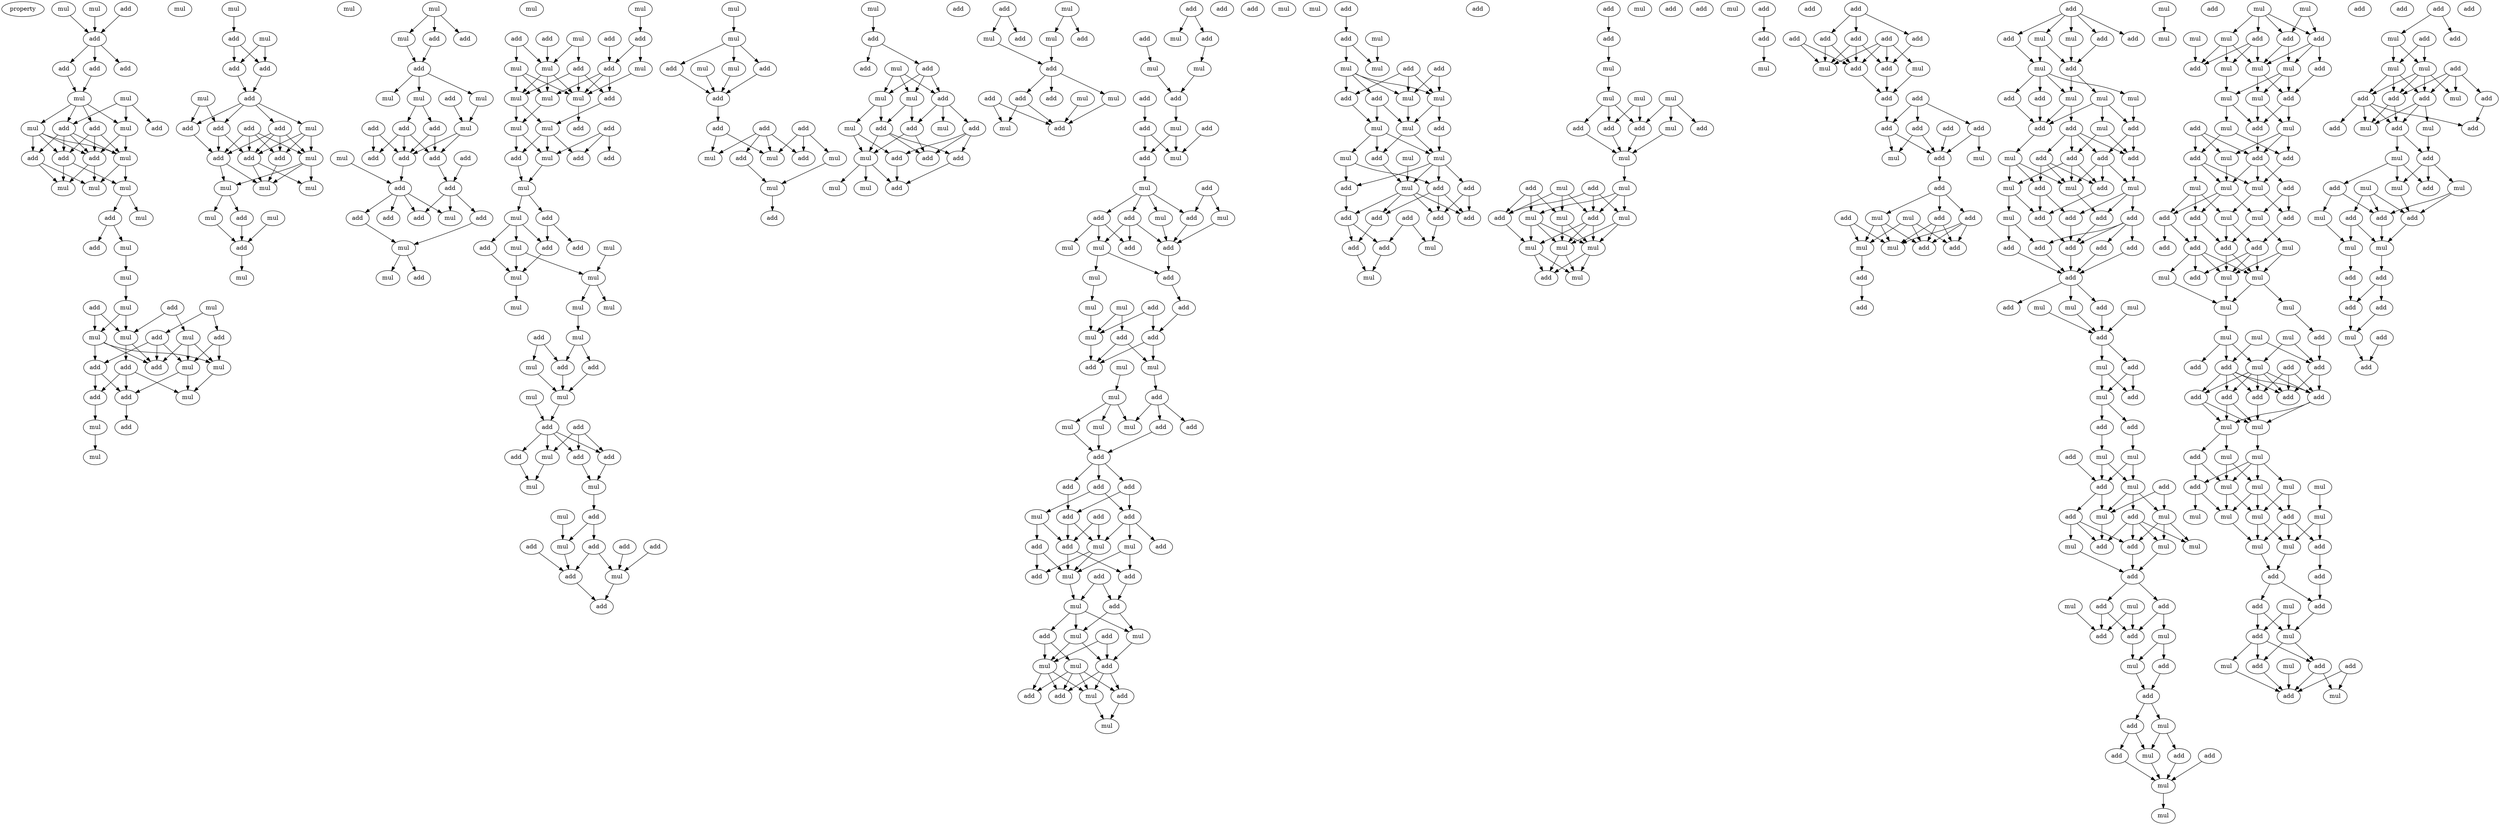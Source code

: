 digraph {
    node [fontcolor=black]
    property [mul=2,lf=1.4]
    0 [ label = mul ];
    1 [ label = mul ];
    2 [ label = mul ];
    3 [ label = add ];
    4 [ label = add ];
    5 [ label = add ];
    6 [ label = add ];
    7 [ label = add ];
    8 [ label = mul ];
    9 [ label = mul ];
    10 [ label = add ];
    11 [ label = add ];
    12 [ label = mul ];
    13 [ label = mul ];
    14 [ label = add ];
    15 [ label = mul ];
    16 [ label = add ];
    17 [ label = add ];
    18 [ label = add ];
    19 [ label = mul ];
    20 [ label = mul ];
    21 [ label = mul ];
    22 [ label = add ];
    23 [ label = mul ];
    24 [ label = add ];
    25 [ label = mul ];
    26 [ label = mul ];
    27 [ label = add ];
    28 [ label = mul ];
    29 [ label = add ];
    30 [ label = mul ];
    31 [ label = mul ];
    32 [ label = mul ];
    33 [ label = add ];
    34 [ label = mul ];
    35 [ label = add ];
    36 [ label = mul ];
    37 [ label = add ];
    38 [ label = add ];
    39 [ label = mul ];
    40 [ label = add ];
    41 [ label = add ];
    42 [ label = add ];
    43 [ label = mul ];
    44 [ label = mul ];
    45 [ label = add ];
    46 [ label = mul ];
    47 [ label = mul ];
    48 [ label = mul ];
    49 [ label = add ];
    50 [ label = add ];
    51 [ label = mul ];
    52 [ label = add ];
    53 [ label = mul ];
    54 [ label = add ];
    55 [ label = add ];
    56 [ label = add ];
    57 [ label = add ];
    58 [ label = mul ];
    59 [ label = add ];
    60 [ label = add ];
    61 [ label = add ];
    62 [ label = mul ];
    63 [ label = add ];
    64 [ label = mul ];
    65 [ label = mul ];
    66 [ label = mul ];
    67 [ label = add ];
    68 [ label = mul ];
    69 [ label = mul ];
    70 [ label = add ];
    71 [ label = mul ];
    72 [ label = add ];
    73 [ label = add ];
    74 [ label = mul ];
    75 [ label = mul ];
    76 [ label = mul ];
    77 [ label = add ];
    78 [ label = add ];
    79 [ label = mul ];
    80 [ label = mul ];
    81 [ label = mul ];
    82 [ label = mul ];
    83 [ label = add ];
    84 [ label = add ];
    85 [ label = add ];
    86 [ label = add ];
    87 [ label = add ];
    88 [ label = add ];
    89 [ label = add ];
    90 [ label = mul ];
    91 [ label = add ];
    92 [ label = add ];
    93 [ label = mul ];
    94 [ label = add ];
    95 [ label = add ];
    96 [ label = add ];
    97 [ label = add ];
    98 [ label = mul ];
    99 [ label = mul ];
    100 [ label = add ];
    101 [ label = mul ];
    102 [ label = add ];
    103 [ label = add ];
    104 [ label = mul ];
    105 [ label = add ];
    106 [ label = add ];
    107 [ label = mul ];
    108 [ label = mul ];
    109 [ label = mul ];
    110 [ label = add ];
    111 [ label = add ];
    112 [ label = mul ];
    113 [ label = add ];
    114 [ label = mul ];
    115 [ label = mul ];
    116 [ label = add ];
    117 [ label = mul ];
    118 [ label = mul ];
    119 [ label = add ];
    120 [ label = add ];
    121 [ label = add ];
    122 [ label = mul ];
    123 [ label = add ];
    124 [ label = mul ];
    125 [ label = mul ];
    126 [ label = add ];
    127 [ label = mul ];
    128 [ label = add ];
    129 [ label = add ];
    130 [ label = mul ];
    131 [ label = add ];
    132 [ label = mul ];
    133 [ label = mul ];
    134 [ label = mul ];
    135 [ label = mul ];
    136 [ label = mul ];
    137 [ label = mul ];
    138 [ label = add ];
    139 [ label = mul ];
    140 [ label = add ];
    141 [ label = add ];
    142 [ label = mul ];
    143 [ label = mul ];
    144 [ label = add ];
    145 [ label = add ];
    146 [ label = mul ];
    147 [ label = add ];
    148 [ label = add ];
    149 [ label = add ];
    150 [ label = mul ];
    151 [ label = mul ];
    152 [ label = add ];
    153 [ label = mul ];
    154 [ label = add ];
    155 [ label = mul ];
    156 [ label = add ];
    157 [ label = add ];
    158 [ label = add ];
    159 [ label = add ];
    160 [ label = mul ];
    161 [ label = mul ];
    162 [ label = add ];
    163 [ label = mul ];
    164 [ label = add ];
    165 [ label = mul ];
    166 [ label = mul ];
    167 [ label = add ];
    168 [ label = add ];
    169 [ label = add ];
    170 [ label = add ];
    171 [ label = add ];
    172 [ label = mul ];
    173 [ label = mul ];
    174 [ label = add ];
    175 [ label = add ];
    176 [ label = mul ];
    177 [ label = mul ];
    178 [ label = mul ];
    179 [ label = add ];
    180 [ label = add ];
    181 [ label = add ];
    182 [ label = add ];
    183 [ label = mul ];
    184 [ label = add ];
    185 [ label = mul ];
    186 [ label = mul ];
    187 [ label = add ];
    188 [ label = mul ];
    189 [ label = add ];
    190 [ label = add ];
    191 [ label = add ];
    192 [ label = mul ];
    193 [ label = mul ];
    194 [ label = add ];
    195 [ label = add ];
    196 [ label = add ];
    197 [ label = add ];
    198 [ label = mul ];
    199 [ label = mul ];
    200 [ label = add ];
    201 [ label = mul ];
    202 [ label = mul ];
    203 [ label = add ];
    204 [ label = mul ];
    205 [ label = add ];
    206 [ label = add ];
    207 [ label = mul ];
    208 [ label = add ];
    209 [ label = add ];
    210 [ label = add ];
    211 [ label = mul ];
    212 [ label = mul ];
    213 [ label = add ];
    214 [ label = add ];
    215 [ label = add ];
    216 [ label = add ];
    217 [ label = add ];
    218 [ label = mul ];
    219 [ label = mul ];
    220 [ label = add ];
    221 [ label = mul ];
    222 [ label = add ];
    223 [ label = add ];
    224 [ label = add ];
    225 [ label = mul ];
    226 [ label = add ];
    227 [ label = add ];
    228 [ label = mul ];
    229 [ label = add ];
    230 [ label = mul ];
    231 [ label = mul ];
    232 [ label = mul ];
    233 [ label = add ];
    234 [ label = add ];
    235 [ label = add ];
    236 [ label = mul ];
    237 [ label = add ];
    238 [ label = mul ];
    239 [ label = add ];
    240 [ label = add ];
    241 [ label = mul ];
    242 [ label = mul ];
    243 [ label = mul ];
    244 [ label = add ];
    245 [ label = add ];
    246 [ label = add ];
    247 [ label = mul ];
    248 [ label = add ];
    249 [ label = mul ];
    250 [ label = mul ];
    251 [ label = add ];
    252 [ label = mul ];
    253 [ label = add ];
    254 [ label = add ];
    255 [ label = add ];
    256 [ label = mul ];
    257 [ label = mul ];
    258 [ label = mul ];
    259 [ label = add ];
    260 [ label = add ];
    261 [ label = add ];
    262 [ label = add ];
    263 [ label = mul ];
    264 [ label = add ];
    265 [ label = mul ];
    266 [ label = add ];
    267 [ label = add ];
    268 [ label = mul ];
    269 [ label = mul ];
    270 [ label = add ];
    271 [ label = add ];
    272 [ label = add ];
    273 [ label = add ];
    274 [ label = add ];
    275 [ label = add ];
    276 [ label = mul ];
    277 [ label = add ];
    278 [ label = mul ];
    279 [ label = add ];
    280 [ label = add ];
    281 [ label = mul ];
    282 [ label = mul ];
    283 [ label = mul ];
    284 [ label = mul ];
    285 [ label = add ];
    286 [ label = add ];
    287 [ label = mul ];
    288 [ label = add ];
    289 [ label = add ];
    290 [ label = mul ];
    291 [ label = mul ];
    292 [ label = add ];
    293 [ label = mul ];
    294 [ label = add ];
    295 [ label = mul ];
    296 [ label = add ];
    297 [ label = add ];
    298 [ label = mul ];
    299 [ label = add ];
    300 [ label = add ];
    301 [ label = mul ];
    302 [ label = mul ];
    303 [ label = mul ];
    304 [ label = mul ];
    305 [ label = add ];
    306 [ label = mul ];
    307 [ label = mul ];
    308 [ label = add ];
    309 [ label = mul ];
    310 [ label = add ];
    311 [ label = add ];
    312 [ label = mul ];
    313 [ label = add ];
    314 [ label = add ];
    315 [ label = add ];
    316 [ label = add ];
    317 [ label = add ];
    318 [ label = add ];
    319 [ label = add ];
    320 [ label = mul ];
    321 [ label = add ];
    322 [ label = add ];
    323 [ label = mul ];
    324 [ label = add ];
    325 [ label = mul ];
    326 [ label = add ];
    327 [ label = add ];
    328 [ label = mul ];
    329 [ label = add ];
    330 [ label = mul ];
    331 [ label = mul ];
    332 [ label = mul ];
    333 [ label = mul ];
    334 [ label = add ];
    335 [ label = add ];
    336 [ label = add ];
    337 [ label = add ];
    338 [ label = mul ];
    339 [ label = mul ];
    340 [ label = mul ];
    341 [ label = mul ];
    342 [ label = add ];
    343 [ label = add ];
    344 [ label = add ];
    345 [ label = add ];
    346 [ label = mul ];
    347 [ label = mul ];
    348 [ label = mul ];
    349 [ label = mul ];
    350 [ label = mul ];
    351 [ label = mul ];
    352 [ label = add ];
    353 [ label = add ];
    354 [ label = mul ];
    355 [ label = add ];
    356 [ label = add ];
    357 [ label = mul ];
    358 [ label = add ];
    359 [ label = add ];
    360 [ label = add ];
    361 [ label = add ];
    362 [ label = add ];
    363 [ label = add ];
    364 [ label = mul ];
    365 [ label = add ];
    366 [ label = mul ];
    367 [ label = add ];
    368 [ label = add ];
    369 [ label = add ];
    370 [ label = add ];
    371 [ label = add ];
    372 [ label = add ];
    373 [ label = add ];
    374 [ label = mul ];
    375 [ label = add ];
    376 [ label = mul ];
    377 [ label = add ];
    378 [ label = add ];
    379 [ label = mul ];
    380 [ label = mul ];
    381 [ label = add ];
    382 [ label = add ];
    383 [ label = mul ];
    384 [ label = add ];
    385 [ label = add ];
    386 [ label = mul ];
    387 [ label = add ];
    388 [ label = add ];
    389 [ label = add ];
    390 [ label = add ];
    391 [ label = mul ];
    392 [ label = mul ];
    393 [ label = add ];
    394 [ label = add ];
    395 [ label = mul ];
    396 [ label = add ];
    397 [ label = mul ];
    398 [ label = mul ];
    399 [ label = add ];
    400 [ label = mul ];
    401 [ label = add ];
    402 [ label = add ];
    403 [ label = add ];
    404 [ label = mul ];
    405 [ label = add ];
    406 [ label = add ];
    407 [ label = add ];
    408 [ label = mul ];
    409 [ label = add ];
    410 [ label = add ];
    411 [ label = add ];
    412 [ label = add ];
    413 [ label = mul ];
    414 [ label = mul ];
    415 [ label = mul ];
    416 [ label = add ];
    417 [ label = mul ];
    418 [ label = add ];
    419 [ label = add ];
    420 [ label = add ];
    421 [ label = add ];
    422 [ label = add ];
    423 [ label = add ];
    424 [ label = add ];
    425 [ label = add ];
    426 [ label = add ];
    427 [ label = add ];
    428 [ label = mul ];
    429 [ label = mul ];
    430 [ label = mul ];
    431 [ label = add ];
    432 [ label = add ];
    433 [ label = mul ];
    434 [ label = add ];
    435 [ label = mul ];
    436 [ label = add ];
    437 [ label = add ];
    438 [ label = add ];
    439 [ label = mul ];
    440 [ label = mul ];
    441 [ label = add ];
    442 [ label = add ];
    443 [ label = mul ];
    444 [ label = add ];
    445 [ label = mul ];
    446 [ label = add ];
    447 [ label = add ];
    448 [ label = mul ];
    449 [ label = mul ];
    450 [ label = add ];
    451 [ label = mul ];
    452 [ label = add ];
    453 [ label = mul ];
    454 [ label = add ];
    455 [ label = add ];
    456 [ label = mul ];
    457 [ label = mul ];
    458 [ label = add ];
    459 [ label = mul ];
    460 [ label = add ];
    461 [ label = add ];
    462 [ label = add ];
    463 [ label = mul ];
    464 [ label = add ];
    465 [ label = mul ];
    466 [ label = add ];
    467 [ label = mul ];
    468 [ label = mul ];
    469 [ label = mul ];
    470 [ label = add ];
    471 [ label = add ];
    472 [ label = add ];
    473 [ label = add ];
    474 [ label = mul ];
    475 [ label = mul ];
    476 [ label = mul ];
    477 [ label = mul ];
    478 [ label = mul ];
    479 [ label = add ];
    480 [ label = add ];
    481 [ label = add ];
    482 [ label = mul ];
    483 [ label = mul ];
    484 [ label = add ];
    485 [ label = add ];
    486 [ label = mul ];
    487 [ label = mul ];
    488 [ label = mul ];
    489 [ label = add ];
    490 [ label = mul ];
    491 [ label = add ];
    492 [ label = mul ];
    493 [ label = mul ];
    494 [ label = add ];
    495 [ label = add ];
    496 [ label = add ];
    497 [ label = add ];
    498 [ label = mul ];
    499 [ label = add ];
    500 [ label = mul ];
    501 [ label = mul ];
    502 [ label = mul ];
    503 [ label = add ];
    504 [ label = add ];
    505 [ label = add ];
    506 [ label = mul ];
    507 [ label = mul ];
    508 [ label = add ];
    509 [ label = add ];
    510 [ label = add ];
    511 [ label = add ];
    512 [ label = mul ];
    513 [ label = mul ];
    514 [ label = mul ];
    515 [ label = add ];
    516 [ label = mul ];
    517 [ label = mul ];
    518 [ label = mul ];
    519 [ label = add ];
    520 [ label = mul ];
    521 [ label = mul ];
    522 [ label = mul ];
    523 [ label = add ];
    524 [ label = add ];
    525 [ label = add ];
    526 [ label = mul ];
    527 [ label = add ];
    528 [ label = add ];
    529 [ label = add ];
    530 [ label = add ];
    531 [ label = add ];
    532 [ label = add ];
    533 [ label = mul ];
    534 [ label = mul ];
    535 [ label = add ];
    536 [ label = mul ];
    537 [ label = mul ];
    538 [ label = mul ];
    539 [ label = mul ];
    540 [ label = mul ];
    541 [ label = mul ];
    542 [ label = add ];
    543 [ label = mul ];
    544 [ label = mul ];
    545 [ label = mul ];
    546 [ label = add ];
    547 [ label = mul ];
    548 [ label = mul ];
    549 [ label = mul ];
    550 [ label = add ];
    551 [ label = add ];
    552 [ label = add ];
    553 [ label = mul ];
    554 [ label = add ];
    555 [ label = add ];
    556 [ label = add ];
    557 [ label = mul ];
    558 [ label = mul ];
    559 [ label = add ];
    560 [ label = mul ];
    561 [ label = add ];
    562 [ label = add ];
    563 [ label = add ];
    564 [ label = mul ];
    565 [ label = add ];
    566 [ label = add ];
    567 [ label = add ];
    568 [ label = add ];
    569 [ label = add ];
    570 [ label = mul ];
    571 [ label = mul ];
    572 [ label = add ];
    573 [ label = mul ];
    574 [ label = add ];
    575 [ label = mul ];
    576 [ label = add ];
    577 [ label = add ];
    578 [ label = add ];
    579 [ label = mul ];
    580 [ label = add ];
    581 [ label = add ];
    582 [ label = mul ];
    583 [ label = add ];
    584 [ label = add ];
    585 [ label = mul ];
    586 [ label = add ];
    587 [ label = mul ];
    588 [ label = mul ];
    589 [ label = mul ];
    590 [ label = add ];
    591 [ label = add ];
    592 [ label = add ];
    593 [ label = mul ];
    594 [ label = add ];
    595 [ label = mul ];
    596 [ label = mul ];
    597 [ label = add ];
    598 [ label = add ];
    599 [ label = add ];
    600 [ label = add ];
    601 [ label = mul ];
    602 [ label = add ];
    603 [ label = add ];
    604 [ label = add ];
    0 -> 4 [ name = 0 ];
    1 -> 4 [ name = 1 ];
    3 -> 4 [ name = 2 ];
    4 -> 5 [ name = 3 ];
    4 -> 6 [ name = 4 ];
    4 -> 7 [ name = 5 ];
    5 -> 8 [ name = 6 ];
    6 -> 8 [ name = 7 ];
    8 -> 10 [ name = 8 ];
    8 -> 12 [ name = 9 ];
    8 -> 13 [ name = 10 ];
    8 -> 14 [ name = 11 ];
    9 -> 10 [ name = 12 ];
    9 -> 11 [ name = 13 ];
    9 -> 13 [ name = 14 ];
    10 -> 15 [ name = 15 ];
    10 -> 16 [ name = 16 ];
    10 -> 17 [ name = 17 ];
    10 -> 18 [ name = 18 ];
    12 -> 15 [ name = 19 ];
    12 -> 16 [ name = 20 ];
    12 -> 17 [ name = 21 ];
    12 -> 18 [ name = 22 ];
    13 -> 15 [ name = 23 ];
    13 -> 18 [ name = 24 ];
    14 -> 15 [ name = 25 ];
    14 -> 16 [ name = 26 ];
    14 -> 18 [ name = 27 ];
    15 -> 19 [ name = 28 ];
    15 -> 20 [ name = 29 ];
    16 -> 19 [ name = 30 ];
    16 -> 21 [ name = 31 ];
    17 -> 20 [ name = 32 ];
    17 -> 21 [ name = 33 ];
    18 -> 20 [ name = 34 ];
    18 -> 21 [ name = 35 ];
    19 -> 22 [ name = 36 ];
    19 -> 23 [ name = 37 ];
    22 -> 24 [ name = 38 ];
    22 -> 25 [ name = 39 ];
    25 -> 26 [ name = 40 ];
    26 -> 30 [ name = 41 ];
    27 -> 31 [ name = 42 ];
    27 -> 34 [ name = 43 ];
    28 -> 33 [ name = 44 ];
    28 -> 35 [ name = 45 ];
    29 -> 31 [ name = 46 ];
    29 -> 32 [ name = 47 ];
    30 -> 31 [ name = 48 ];
    30 -> 32 [ name = 49 ];
    31 -> 37 [ name = 50 ];
    31 -> 38 [ name = 51 ];
    32 -> 38 [ name = 52 ];
    32 -> 39 [ name = 53 ];
    32 -> 40 [ name = 54 ];
    33 -> 36 [ name = 55 ];
    33 -> 39 [ name = 56 ];
    34 -> 36 [ name = 57 ];
    34 -> 38 [ name = 58 ];
    34 -> 39 [ name = 59 ];
    35 -> 36 [ name = 60 ];
    35 -> 38 [ name = 61 ];
    35 -> 40 [ name = 62 ];
    36 -> 42 [ name = 63 ];
    36 -> 43 [ name = 64 ];
    37 -> 41 [ name = 65 ];
    37 -> 42 [ name = 66 ];
    37 -> 43 [ name = 67 ];
    39 -> 43 [ name = 68 ];
    40 -> 41 [ name = 69 ];
    40 -> 42 [ name = 70 ];
    41 -> 44 [ name = 71 ];
    42 -> 45 [ name = 72 ];
    44 -> 46 [ name = 73 ];
    47 -> 49 [ name = 74 ];
    48 -> 50 [ name = 75 ];
    48 -> 52 [ name = 76 ];
    49 -> 50 [ name = 77 ];
    49 -> 52 [ name = 78 ];
    50 -> 54 [ name = 79 ];
    52 -> 54 [ name = 80 ];
    53 -> 55 [ name = 81 ];
    53 -> 56 [ name = 82 ];
    54 -> 55 [ name = 83 ];
    54 -> 56 [ name = 84 ];
    54 -> 57 [ name = 85 ];
    54 -> 58 [ name = 86 ];
    55 -> 60 [ name = 87 ];
    55 -> 61 [ name = 88 ];
    56 -> 61 [ name = 89 ];
    57 -> 60 [ name = 90 ];
    57 -> 61 [ name = 91 ];
    57 -> 62 [ name = 92 ];
    57 -> 63 [ name = 93 ];
    58 -> 60 [ name = 94 ];
    58 -> 62 [ name = 95 ];
    58 -> 63 [ name = 96 ];
    59 -> 60 [ name = 97 ];
    59 -> 61 [ name = 98 ];
    59 -> 62 [ name = 99 ];
    59 -> 63 [ name = 100 ];
    60 -> 64 [ name = 101 ];
    60 -> 65 [ name = 102 ];
    61 -> 64 [ name = 103 ];
    61 -> 66 [ name = 104 ];
    62 -> 64 [ name = 105 ];
    62 -> 65 [ name = 106 ];
    62 -> 66 [ name = 107 ];
    63 -> 64 [ name = 108 ];
    66 -> 67 [ name = 109 ];
    66 -> 68 [ name = 110 ];
    67 -> 70 [ name = 111 ];
    68 -> 70 [ name = 112 ];
    69 -> 70 [ name = 113 ];
    70 -> 76 [ name = 114 ];
    71 -> 72 [ name = 115 ];
    71 -> 73 [ name = 116 ];
    71 -> 75 [ name = 117 ];
    72 -> 77 [ name = 118 ];
    75 -> 77 [ name = 119 ];
    77 -> 79 [ name = 120 ];
    77 -> 80 [ name = 121 ];
    77 -> 81 [ name = 122 ];
    78 -> 82 [ name = 123 ];
    80 -> 84 [ name = 124 ];
    80 -> 85 [ name = 125 ];
    81 -> 82 [ name = 126 ];
    82 -> 87 [ name = 127 ];
    82 -> 89 [ name = 128 ];
    83 -> 86 [ name = 129 ];
    83 -> 87 [ name = 130 ];
    84 -> 86 [ name = 131 ];
    84 -> 87 [ name = 132 ];
    84 -> 89 [ name = 133 ];
    85 -> 87 [ name = 134 ];
    85 -> 89 [ name = 135 ];
    87 -> 92 [ name = 136 ];
    88 -> 91 [ name = 137 ];
    89 -> 91 [ name = 138 ];
    90 -> 92 [ name = 139 ];
    91 -> 93 [ name = 140 ];
    91 -> 94 [ name = 141 ];
    91 -> 96 [ name = 142 ];
    92 -> 93 [ name = 143 ];
    92 -> 94 [ name = 144 ];
    92 -> 95 [ name = 145 ];
    92 -> 97 [ name = 146 ];
    95 -> 98 [ name = 147 ];
    96 -> 98 [ name = 148 ];
    98 -> 99 [ name = 149 ];
    98 -> 100 [ name = 150 ];
    101 -> 105 [ name = 151 ];
    102 -> 108 [ name = 152 ];
    102 -> 109 [ name = 153 ];
    103 -> 109 [ name = 154 ];
    104 -> 109 [ name = 155 ];
    104 -> 111 [ name = 156 ];
    105 -> 107 [ name = 157 ];
    105 -> 110 [ name = 158 ];
    106 -> 110 [ name = 159 ];
    107 -> 115 [ name = 160 ];
    108 -> 112 [ name = 161 ];
    108 -> 114 [ name = 162 ];
    108 -> 115 [ name = 163 ];
    109 -> 112 [ name = 164 ];
    109 -> 114 [ name = 165 ];
    109 -> 115 [ name = 166 ];
    110 -> 112 [ name = 167 ];
    110 -> 113 [ name = 168 ];
    110 -> 115 [ name = 169 ];
    111 -> 113 [ name = 170 ];
    111 -> 114 [ name = 171 ];
    111 -> 115 [ name = 172 ];
    112 -> 118 [ name = 173 ];
    113 -> 117 [ name = 174 ];
    114 -> 117 [ name = 175 ];
    114 -> 118 [ name = 176 ];
    115 -> 119 [ name = 177 ];
    116 -> 121 [ name = 178 ];
    116 -> 122 [ name = 179 ];
    116 -> 123 [ name = 180 ];
    117 -> 120 [ name = 181 ];
    117 -> 121 [ name = 182 ];
    117 -> 122 [ name = 183 ];
    118 -> 120 [ name = 184 ];
    118 -> 122 [ name = 185 ];
    120 -> 124 [ name = 186 ];
    122 -> 124 [ name = 187 ];
    124 -> 125 [ name = 188 ];
    124 -> 126 [ name = 189 ];
    125 -> 128 [ name = 190 ];
    125 -> 129 [ name = 191 ];
    125 -> 130 [ name = 192 ];
    126 -> 129 [ name = 193 ];
    126 -> 131 [ name = 194 ];
    127 -> 132 [ name = 195 ];
    128 -> 133 [ name = 196 ];
    129 -> 133 [ name = 197 ];
    130 -> 132 [ name = 198 ];
    130 -> 133 [ name = 199 ];
    132 -> 134 [ name = 200 ];
    132 -> 136 [ name = 201 ];
    133 -> 135 [ name = 202 ];
    136 -> 137 [ name = 203 ];
    137 -> 140 [ name = 204 ];
    137 -> 141 [ name = 205 ];
    138 -> 139 [ name = 206 ];
    138 -> 140 [ name = 207 ];
    139 -> 143 [ name = 208 ];
    140 -> 143 [ name = 209 ];
    141 -> 143 [ name = 210 ];
    142 -> 144 [ name = 211 ];
    143 -> 144 [ name = 212 ];
    144 -> 146 [ name = 213 ];
    144 -> 147 [ name = 214 ];
    144 -> 148 [ name = 215 ];
    144 -> 149 [ name = 216 ];
    145 -> 146 [ name = 217 ];
    145 -> 148 [ name = 218 ];
    145 -> 149 [ name = 219 ];
    146 -> 151 [ name = 220 ];
    147 -> 151 [ name = 221 ];
    148 -> 150 [ name = 222 ];
    149 -> 150 [ name = 223 ];
    150 -> 152 [ name = 224 ];
    152 -> 155 [ name = 225 ];
    152 -> 158 [ name = 226 ];
    153 -> 155 [ name = 227 ];
    154 -> 160 [ name = 228 ];
    155 -> 159 [ name = 229 ];
    156 -> 160 [ name = 230 ];
    157 -> 159 [ name = 231 ];
    158 -> 159 [ name = 232 ];
    158 -> 160 [ name = 233 ];
    159 -> 162 [ name = 234 ];
    160 -> 162 [ name = 235 ];
    161 -> 163 [ name = 236 ];
    163 -> 164 [ name = 237 ];
    163 -> 166 [ name = 238 ];
    163 -> 167 [ name = 239 ];
    164 -> 168 [ name = 240 ];
    165 -> 168 [ name = 241 ];
    166 -> 168 [ name = 242 ];
    167 -> 168 [ name = 243 ];
    168 -> 171 [ name = 244 ];
    169 -> 172 [ name = 245 ];
    169 -> 174 [ name = 246 ];
    169 -> 175 [ name = 247 ];
    169 -> 176 [ name = 248 ];
    170 -> 173 [ name = 249 ];
    170 -> 174 [ name = 250 ];
    170 -> 176 [ name = 251 ];
    171 -> 172 [ name = 252 ];
    171 -> 176 [ name = 253 ];
    173 -> 177 [ name = 254 ];
    175 -> 177 [ name = 255 ];
    177 -> 179 [ name = 256 ];
    178 -> 181 [ name = 257 ];
    181 -> 182 [ name = 258 ];
    181 -> 184 [ name = 259 ];
    182 -> 185 [ name = 260 ];
    182 -> 186 [ name = 261 ];
    182 -> 187 [ name = 262 ];
    183 -> 185 [ name = 263 ];
    183 -> 186 [ name = 264 ];
    183 -> 187 [ name = 265 ];
    185 -> 190 [ name = 266 ];
    185 -> 191 [ name = 267 ];
    186 -> 191 [ name = 268 ];
    186 -> 192 [ name = 269 ];
    187 -> 188 [ name = 270 ];
    187 -> 189 [ name = 271 ];
    187 -> 190 [ name = 272 ];
    189 -> 194 [ name = 273 ];
    189 -> 195 [ name = 274 ];
    189 -> 196 [ name = 275 ];
    190 -> 193 [ name = 276 ];
    190 -> 195 [ name = 277 ];
    191 -> 193 [ name = 278 ];
    191 -> 195 [ name = 279 ];
    191 -> 196 [ name = 280 ];
    192 -> 193 [ name = 281 ];
    192 -> 194 [ name = 282 ];
    193 -> 197 [ name = 283 ];
    193 -> 198 [ name = 284 ];
    193 -> 199 [ name = 285 ];
    194 -> 197 [ name = 286 ];
    196 -> 197 [ name = 287 ];
    200 -> 202 [ name = 288 ];
    200 -> 203 [ name = 289 ];
    201 -> 204 [ name = 290 ];
    201 -> 205 [ name = 291 ];
    202 -> 206 [ name = 292 ];
    204 -> 206 [ name = 293 ];
    206 -> 207 [ name = 294 ];
    206 -> 209 [ name = 295 ];
    206 -> 210 [ name = 296 ];
    207 -> 213 [ name = 297 ];
    208 -> 212 [ name = 298 ];
    208 -> 213 [ name = 299 ];
    209 -> 212 [ name = 300 ];
    209 -> 213 [ name = 301 ];
    211 -> 213 [ name = 302 ];
    214 -> 217 [ name = 303 ];
    214 -> 218 [ name = 304 ];
    216 -> 219 [ name = 305 ];
    217 -> 221 [ name = 306 ];
    219 -> 222 [ name = 307 ];
    221 -> 222 [ name = 308 ];
    222 -> 225 [ name = 309 ];
    223 -> 226 [ name = 310 ];
    224 -> 228 [ name = 311 ];
    225 -> 227 [ name = 312 ];
    225 -> 228 [ name = 313 ];
    226 -> 227 [ name = 314 ];
    226 -> 228 [ name = 315 ];
    227 -> 230 [ name = 316 ];
    229 -> 231 [ name = 317 ];
    229 -> 235 [ name = 318 ];
    230 -> 232 [ name = 319 ];
    230 -> 233 [ name = 320 ];
    230 -> 234 [ name = 321 ];
    230 -> 235 [ name = 322 ];
    231 -> 239 [ name = 323 ];
    232 -> 239 [ name = 324 ];
    233 -> 236 [ name = 325 ];
    233 -> 237 [ name = 326 ];
    233 -> 238 [ name = 327 ];
    234 -> 237 [ name = 328 ];
    234 -> 238 [ name = 329 ];
    234 -> 239 [ name = 330 ];
    235 -> 239 [ name = 331 ];
    238 -> 240 [ name = 332 ];
    238 -> 241 [ name = 333 ];
    239 -> 240 [ name = 334 ];
    240 -> 245 [ name = 335 ];
    241 -> 242 [ name = 336 ];
    242 -> 247 [ name = 337 ];
    243 -> 247 [ name = 338 ];
    243 -> 248 [ name = 339 ];
    244 -> 246 [ name = 340 ];
    244 -> 247 [ name = 341 ];
    245 -> 246 [ name = 342 ];
    246 -> 249 [ name = 343 ];
    246 -> 251 [ name = 344 ];
    247 -> 251 [ name = 345 ];
    248 -> 249 [ name = 346 ];
    248 -> 251 [ name = 347 ];
    249 -> 253 [ name = 348 ];
    250 -> 252 [ name = 349 ];
    252 -> 256 [ name = 350 ];
    252 -> 257 [ name = 351 ];
    252 -> 258 [ name = 352 ];
    253 -> 254 [ name = 353 ];
    253 -> 255 [ name = 354 ];
    253 -> 258 [ name = 355 ];
    255 -> 259 [ name = 356 ];
    256 -> 259 [ name = 357 ];
    257 -> 259 [ name = 358 ];
    259 -> 260 [ name = 359 ];
    259 -> 261 [ name = 360 ];
    259 -> 262 [ name = 361 ];
    260 -> 265 [ name = 362 ];
    260 -> 267 [ name = 363 ];
    261 -> 266 [ name = 364 ];
    262 -> 266 [ name = 365 ];
    262 -> 267 [ name = 366 ];
    264 -> 268 [ name = 367 ];
    264 -> 271 [ name = 368 ];
    265 -> 271 [ name = 369 ];
    265 -> 272 [ name = 370 ];
    266 -> 268 [ name = 371 ];
    266 -> 271 [ name = 372 ];
    267 -> 268 [ name = 373 ];
    267 -> 269 [ name = 374 ];
    267 -> 270 [ name = 375 ];
    268 -> 274 [ name = 376 ];
    268 -> 276 [ name = 377 ];
    269 -> 273 [ name = 378 ];
    269 -> 276 [ name = 379 ];
    271 -> 273 [ name = 380 ];
    271 -> 276 [ name = 381 ];
    272 -> 274 [ name = 382 ];
    272 -> 276 [ name = 383 ];
    273 -> 277 [ name = 384 ];
    275 -> 277 [ name = 385 ];
    275 -> 278 [ name = 386 ];
    276 -> 278 [ name = 387 ];
    277 -> 281 [ name = 388 ];
    277 -> 282 [ name = 389 ];
    278 -> 280 [ name = 390 ];
    278 -> 281 [ name = 391 ];
    278 -> 282 [ name = 392 ];
    279 -> 284 [ name = 393 ];
    279 -> 285 [ name = 394 ];
    280 -> 283 [ name = 395 ];
    280 -> 284 [ name = 396 ];
    281 -> 284 [ name = 397 ];
    281 -> 285 [ name = 398 ];
    282 -> 285 [ name = 399 ];
    283 -> 286 [ name = 400 ];
    283 -> 287 [ name = 401 ];
    283 -> 288 [ name = 402 ];
    283 -> 289 [ name = 403 ];
    284 -> 286 [ name = 404 ];
    284 -> 287 [ name = 405 ];
    284 -> 288 [ name = 406 ];
    285 -> 287 [ name = 407 ];
    285 -> 288 [ name = 408 ];
    285 -> 289 [ name = 409 ];
    287 -> 290 [ name = 410 ];
    289 -> 290 [ name = 411 ];
    292 -> 294 [ name = 412 ];
    293 -> 298 [ name = 413 ];
    294 -> 295 [ name = 414 ];
    294 -> 298 [ name = 415 ];
    295 -> 299 [ name = 416 ];
    295 -> 300 [ name = 417 ];
    295 -> 301 [ name = 418 ];
    295 -> 302 [ name = 419 ];
    296 -> 299 [ name = 420 ];
    296 -> 301 [ name = 421 ];
    296 -> 302 [ name = 422 ];
    297 -> 301 [ name = 423 ];
    297 -> 302 [ name = 424 ];
    299 -> 303 [ name = 425 ];
    300 -> 303 [ name = 426 ];
    300 -> 304 [ name = 427 ];
    301 -> 304 [ name = 428 ];
    302 -> 304 [ name = 429 ];
    302 -> 305 [ name = 430 ];
    303 -> 306 [ name = 431 ];
    303 -> 308 [ name = 432 ];
    303 -> 309 [ name = 433 ];
    304 -> 308 [ name = 434 ];
    304 -> 309 [ name = 435 ];
    305 -> 309 [ name = 436 ];
    306 -> 311 [ name = 437 ];
    306 -> 313 [ name = 438 ];
    307 -> 312 [ name = 439 ];
    308 -> 312 [ name = 440 ];
    309 -> 310 [ name = 441 ];
    309 -> 311 [ name = 442 ];
    309 -> 312 [ name = 443 ];
    309 -> 313 [ name = 444 ];
    310 -> 316 [ name = 445 ];
    310 -> 318 [ name = 446 ];
    311 -> 317 [ name = 447 ];
    312 -> 315 [ name = 448 ];
    312 -> 316 [ name = 449 ];
    312 -> 317 [ name = 450 ];
    312 -> 318 [ name = 451 ];
    313 -> 315 [ name = 452 ];
    313 -> 316 [ name = 453 ];
    313 -> 318 [ name = 454 ];
    314 -> 320 [ name = 455 ];
    314 -> 321 [ name = 456 ];
    315 -> 322 [ name = 457 ];
    317 -> 321 [ name = 458 ];
    317 -> 322 [ name = 459 ];
    318 -> 320 [ name = 460 ];
    321 -> 323 [ name = 461 ];
    322 -> 323 [ name = 462 ];
    324 -> 329 [ name = 463 ];
    329 -> 330 [ name = 464 ];
    330 -> 331 [ name = 465 ];
    331 -> 335 [ name = 466 ];
    331 -> 336 [ name = 467 ];
    331 -> 337 [ name = 468 ];
    332 -> 335 [ name = 469 ];
    332 -> 337 [ name = 470 ];
    333 -> 334 [ name = 471 ];
    333 -> 335 [ name = 472 ];
    333 -> 338 [ name = 473 ];
    335 -> 339 [ name = 474 ];
    336 -> 339 [ name = 475 ];
    337 -> 339 [ name = 476 ];
    338 -> 339 [ name = 477 ];
    339 -> 341 [ name = 478 ];
    340 -> 344 [ name = 479 ];
    340 -> 345 [ name = 480 ];
    340 -> 348 [ name = 481 ];
    341 -> 344 [ name = 482 ];
    341 -> 346 [ name = 483 ];
    341 -> 347 [ name = 484 ];
    342 -> 344 [ name = 485 ];
    342 -> 345 [ name = 486 ];
    342 -> 347 [ name = 487 ];
    343 -> 345 [ name = 488 ];
    343 -> 346 [ name = 489 ];
    343 -> 348 [ name = 490 ];
    344 -> 349 [ name = 491 ];
    344 -> 350 [ name = 492 ];
    344 -> 351 [ name = 493 ];
    345 -> 349 [ name = 494 ];
    346 -> 349 [ name = 495 ];
    346 -> 350 [ name = 496 ];
    346 -> 351 [ name = 497 ];
    347 -> 350 [ name = 498 ];
    347 -> 351 [ name = 499 ];
    348 -> 350 [ name = 500 ];
    348 -> 351 [ name = 501 ];
    349 -> 352 [ name = 502 ];
    349 -> 354 [ name = 503 ];
    350 -> 352 [ name = 504 ];
    350 -> 354 [ name = 505 ];
    351 -> 352 [ name = 506 ];
    351 -> 354 [ name = 507 ];
    353 -> 356 [ name = 508 ];
    356 -> 357 [ name = 509 ];
    358 -> 359 [ name = 510 ];
    358 -> 360 [ name = 511 ];
    358 -> 362 [ name = 512 ];
    359 -> 364 [ name = 513 ];
    359 -> 365 [ name = 514 ];
    359 -> 367 [ name = 515 ];
    360 -> 365 [ name = 516 ];
    361 -> 364 [ name = 517 ];
    361 -> 367 [ name = 518 ];
    362 -> 364 [ name = 519 ];
    362 -> 367 [ name = 520 ];
    363 -> 364 [ name = 521 ];
    363 -> 365 [ name = 522 ];
    363 -> 366 [ name = 523 ];
    363 -> 367 [ name = 524 ];
    365 -> 368 [ name = 525 ];
    366 -> 368 [ name = 526 ];
    367 -> 368 [ name = 527 ];
    368 -> 370 [ name = 528 ];
    369 -> 370 [ name = 529 ];
    369 -> 371 [ name = 530 ];
    369 -> 373 [ name = 531 ];
    370 -> 374 [ name = 532 ];
    370 -> 375 [ name = 533 ];
    371 -> 375 [ name = 534 ];
    371 -> 376 [ name = 535 ];
    372 -> 375 [ name = 536 ];
    373 -> 374 [ name = 537 ];
    373 -> 375 [ name = 538 ];
    375 -> 377 [ name = 539 ];
    377 -> 380 [ name = 540 ];
    377 -> 381 [ name = 541 ];
    377 -> 382 [ name = 542 ];
    378 -> 383 [ name = 543 ];
    378 -> 386 [ name = 544 ];
    379 -> 383 [ name = 545 ];
    379 -> 384 [ name = 546 ];
    379 -> 385 [ name = 547 ];
    380 -> 383 [ name = 548 ];
    380 -> 385 [ name = 549 ];
    380 -> 386 [ name = 550 ];
    381 -> 384 [ name = 551 ];
    381 -> 385 [ name = 552 ];
    381 -> 386 [ name = 553 ];
    382 -> 384 [ name = 554 ];
    382 -> 385 [ name = 555 ];
    382 -> 386 [ name = 556 ];
    383 -> 387 [ name = 557 ];
    387 -> 388 [ name = 558 ];
    389 -> 390 [ name = 559 ];
    389 -> 391 [ name = 560 ];
    389 -> 392 [ name = 561 ];
    389 -> 393 [ name = 562 ];
    389 -> 394 [ name = 563 ];
    390 -> 396 [ name = 564 ];
    391 -> 396 [ name = 565 ];
    392 -> 395 [ name = 566 ];
    392 -> 396 [ name = 567 ];
    393 -> 395 [ name = 568 ];
    395 -> 397 [ name = 569 ];
    395 -> 398 [ name = 570 ];
    395 -> 399 [ name = 571 ];
    395 -> 401 [ name = 572 ];
    396 -> 398 [ name = 573 ];
    396 -> 400 [ name = 574 ];
    397 -> 402 [ name = 575 ];
    398 -> 403 [ name = 576 ];
    398 -> 405 [ name = 577 ];
    399 -> 405 [ name = 578 ];
    400 -> 402 [ name = 579 ];
    400 -> 404 [ name = 580 ];
    400 -> 405 [ name = 581 ];
    401 -> 405 [ name = 582 ];
    402 -> 409 [ name = 583 ];
    402 -> 410 [ name = 584 ];
    403 -> 406 [ name = 585 ];
    403 -> 407 [ name = 586 ];
    403 -> 409 [ name = 587 ];
    403 -> 410 [ name = 588 ];
    404 -> 406 [ name = 589 ];
    404 -> 410 [ name = 590 ];
    405 -> 408 [ name = 591 ];
    406 -> 411 [ name = 592 ];
    406 -> 413 [ name = 593 ];
    406 -> 414 [ name = 594 ];
    407 -> 411 [ name = 595 ];
    407 -> 412 [ name = 596 ];
    407 -> 414 [ name = 597 ];
    408 -> 412 [ name = 598 ];
    408 -> 413 [ name = 599 ];
    408 -> 414 [ name = 600 ];
    409 -> 411 [ name = 601 ];
    409 -> 414 [ name = 602 ];
    409 -> 415 [ name = 603 ];
    410 -> 415 [ name = 604 ];
    411 -> 420 [ name = 605 ];
    412 -> 416 [ name = 606 ];
    412 -> 420 [ name = 607 ];
    413 -> 417 [ name = 608 ];
    413 -> 420 [ name = 609 ];
    414 -> 418 [ name = 610 ];
    415 -> 416 [ name = 611 ];
    415 -> 418 [ name = 612 ];
    415 -> 419 [ name = 613 ];
    416 -> 425 [ name = 614 ];
    417 -> 421 [ name = 615 ];
    417 -> 423 [ name = 616 ];
    418 -> 425 [ name = 617 ];
    419 -> 421 [ name = 618 ];
    419 -> 422 [ name = 619 ];
    419 -> 424 [ name = 620 ];
    419 -> 425 [ name = 621 ];
    420 -> 425 [ name = 622 ];
    421 -> 426 [ name = 623 ];
    422 -> 426 [ name = 624 ];
    423 -> 426 [ name = 625 ];
    424 -> 426 [ name = 626 ];
    425 -> 426 [ name = 627 ];
    426 -> 427 [ name = 628 ];
    426 -> 430 [ name = 629 ];
    426 -> 431 [ name = 630 ];
    428 -> 432 [ name = 631 ];
    429 -> 432 [ name = 632 ];
    430 -> 432 [ name = 633 ];
    431 -> 432 [ name = 634 ];
    432 -> 433 [ name = 635 ];
    432 -> 434 [ name = 636 ];
    433 -> 435 [ name = 637 ];
    433 -> 436 [ name = 638 ];
    434 -> 435 [ name = 639 ];
    434 -> 436 [ name = 640 ];
    435 -> 437 [ name = 641 ];
    435 -> 438 [ name = 642 ];
    437 -> 440 [ name = 643 ];
    438 -> 439 [ name = 644 ];
    439 -> 442 [ name = 645 ];
    439 -> 443 [ name = 646 ];
    440 -> 442 [ name = 647 ];
    440 -> 443 [ name = 648 ];
    441 -> 442 [ name = 649 ];
    442 -> 447 [ name = 650 ];
    442 -> 448 [ name = 651 ];
    443 -> 445 [ name = 652 ];
    443 -> 446 [ name = 653 ];
    443 -> 448 [ name = 654 ];
    444 -> 445 [ name = 655 ];
    444 -> 448 [ name = 656 ];
    445 -> 449 [ name = 657 ];
    445 -> 451 [ name = 658 ];
    445 -> 452 [ name = 659 ];
    446 -> 449 [ name = 660 ];
    446 -> 450 [ name = 661 ];
    446 -> 451 [ name = 662 ];
    446 -> 452 [ name = 663 ];
    447 -> 450 [ name = 664 ];
    447 -> 452 [ name = 665 ];
    447 -> 453 [ name = 666 ];
    448 -> 450 [ name = 667 ];
    449 -> 454 [ name = 668 ];
    452 -> 454 [ name = 669 ];
    453 -> 454 [ name = 670 ];
    454 -> 455 [ name = 671 ];
    454 -> 458 [ name = 672 ];
    455 -> 460 [ name = 673 ];
    455 -> 461 [ name = 674 ];
    456 -> 460 [ name = 675 ];
    457 -> 460 [ name = 676 ];
    457 -> 461 [ name = 677 ];
    458 -> 459 [ name = 678 ];
    458 -> 461 [ name = 679 ];
    459 -> 462 [ name = 680 ];
    459 -> 463 [ name = 681 ];
    461 -> 463 [ name = 682 ];
    462 -> 464 [ name = 683 ];
    463 -> 464 [ name = 684 ];
    464 -> 466 [ name = 685 ];
    464 -> 468 [ name = 686 ];
    465 -> 467 [ name = 687 ];
    466 -> 469 [ name = 688 ];
    466 -> 471 [ name = 689 ];
    468 -> 469 [ name = 690 ];
    468 -> 473 [ name = 691 ];
    469 -> 474 [ name = 692 ];
    470 -> 474 [ name = 693 ];
    471 -> 474 [ name = 694 ];
    473 -> 474 [ name = 695 ];
    474 -> 476 [ name = 696 ];
    475 -> 480 [ name = 697 ];
    475 -> 481 [ name = 698 ];
    477 -> 479 [ name = 699 ];
    477 -> 480 [ name = 700 ];
    477 -> 481 [ name = 701 ];
    477 -> 482 [ name = 702 ];
    478 -> 485 [ name = 703 ];
    479 -> 483 [ name = 704 ];
    479 -> 485 [ name = 705 ];
    479 -> 486 [ name = 706 ];
    480 -> 483 [ name = 707 ];
    480 -> 487 [ name = 708 ];
    481 -> 483 [ name = 709 ];
    481 -> 484 [ name = 710 ];
    481 -> 487 [ name = 711 ];
    482 -> 483 [ name = 712 ];
    482 -> 485 [ name = 713 ];
    482 -> 486 [ name = 714 ];
    483 -> 488 [ name = 715 ];
    483 -> 489 [ name = 716 ];
    484 -> 489 [ name = 717 ];
    486 -> 490 [ name = 718 ];
    487 -> 488 [ name = 719 ];
    487 -> 489 [ name = 720 ];
    487 -> 490 [ name = 721 ];
    488 -> 493 [ name = 722 ];
    488 -> 494 [ name = 723 ];
    489 -> 493 [ name = 724 ];
    489 -> 494 [ name = 725 ];
    490 -> 492 [ name = 726 ];
    490 -> 494 [ name = 727 ];
    491 -> 495 [ name = 728 ];
    491 -> 496 [ name = 729 ];
    491 -> 498 [ name = 730 ];
    492 -> 495 [ name = 731 ];
    492 -> 497 [ name = 732 ];
    493 -> 496 [ name = 733 ];
    493 -> 497 [ name = 734 ];
    493 -> 498 [ name = 735 ];
    494 -> 496 [ name = 736 ];
    495 -> 500 [ name = 737 ];
    495 -> 501 [ name = 738 ];
    495 -> 502 [ name = 739 ];
    496 -> 499 [ name = 740 ];
    496 -> 500 [ name = 741 ];
    496 -> 502 [ name = 742 ];
    497 -> 500 [ name = 743 ];
    498 -> 502 [ name = 744 ];
    499 -> 504 [ name = 745 ];
    499 -> 507 [ name = 746 ];
    500 -> 504 [ name = 747 ];
    500 -> 506 [ name = 748 ];
    501 -> 503 [ name = 749 ];
    501 -> 505 [ name = 750 ];
    501 -> 506 [ name = 751 ];
    502 -> 503 [ name = 752 ];
    502 -> 505 [ name = 753 ];
    502 -> 507 [ name = 754 ];
    503 -> 510 [ name = 755 ];
    503 -> 511 [ name = 756 ];
    504 -> 509 [ name = 757 ];
    505 -> 508 [ name = 758 ];
    505 -> 511 [ name = 759 ];
    506 -> 508 [ name = 760 ];
    506 -> 509 [ name = 761 ];
    507 -> 508 [ name = 762 ];
    507 -> 512 [ name = 763 ];
    508 -> 514 [ name = 764 ];
    508 -> 516 [ name = 765 ];
    509 -> 514 [ name = 766 ];
    509 -> 515 [ name = 767 ];
    509 -> 516 [ name = 768 ];
    511 -> 513 [ name = 769 ];
    511 -> 514 [ name = 770 ];
    511 -> 515 [ name = 771 ];
    511 -> 516 [ name = 772 ];
    512 -> 514 [ name = 773 ];
    512 -> 516 [ name = 774 ];
    513 -> 518 [ name = 775 ];
    514 -> 518 [ name = 776 ];
    516 -> 517 [ name = 777 ];
    516 -> 518 [ name = 778 ];
    517 -> 519 [ name = 779 ];
    518 -> 521 [ name = 780 ];
    519 -> 525 [ name = 781 ];
    520 -> 523 [ name = 782 ];
    520 -> 525 [ name = 783 ];
    521 -> 523 [ name = 784 ];
    521 -> 524 [ name = 785 ];
    521 -> 526 [ name = 786 ];
    522 -> 525 [ name = 787 ];
    522 -> 526 [ name = 788 ];
    523 -> 528 [ name = 789 ];
    523 -> 529 [ name = 790 ];
    523 -> 530 [ name = 791 ];
    523 -> 531 [ name = 792 ];
    523 -> 532 [ name = 793 ];
    525 -> 530 [ name = 794 ];
    525 -> 531 [ name = 795 ];
    526 -> 528 [ name = 796 ];
    526 -> 529 [ name = 797 ];
    526 -> 530 [ name = 798 ];
    526 -> 531 [ name = 799 ];
    526 -> 532 [ name = 800 ];
    527 -> 529 [ name = 801 ];
    527 -> 530 [ name = 802 ];
    527 -> 531 [ name = 803 ];
    528 -> 533 [ name = 804 ];
    528 -> 534 [ name = 805 ];
    529 -> 534 [ name = 806 ];
    530 -> 533 [ name = 807 ];
    530 -> 534 [ name = 808 ];
    532 -> 533 [ name = 809 ];
    532 -> 534 [ name = 810 ];
    533 -> 535 [ name = 811 ];
    533 -> 536 [ name = 812 ];
    534 -> 537 [ name = 813 ];
    535 -> 538 [ name = 814 ];
    535 -> 542 [ name = 815 ];
    536 -> 538 [ name = 816 ];
    536 -> 541 [ name = 817 ];
    537 -> 538 [ name = 818 ];
    537 -> 539 [ name = 819 ];
    537 -> 541 [ name = 820 ];
    537 -> 542 [ name = 821 ];
    538 -> 543 [ name = 822 ];
    538 -> 544 [ name = 823 ];
    539 -> 543 [ name = 824 ];
    539 -> 546 [ name = 825 ];
    540 -> 545 [ name = 826 ];
    541 -> 543 [ name = 827 ];
    541 -> 544 [ name = 828 ];
    541 -> 546 [ name = 829 ];
    542 -> 544 [ name = 830 ];
    542 -> 547 [ name = 831 ];
    543 -> 548 [ name = 832 ];
    543 -> 549 [ name = 833 ];
    544 -> 549 [ name = 834 ];
    545 -> 548 [ name = 835 ];
    545 -> 550 [ name = 836 ];
    546 -> 548 [ name = 837 ];
    546 -> 549 [ name = 838 ];
    546 -> 550 [ name = 839 ];
    548 -> 552 [ name = 840 ];
    549 -> 552 [ name = 841 ];
    550 -> 551 [ name = 842 ];
    551 -> 555 [ name = 843 ];
    552 -> 554 [ name = 844 ];
    552 -> 555 [ name = 845 ];
    553 -> 556 [ name = 846 ];
    553 -> 557 [ name = 847 ];
    554 -> 556 [ name = 848 ];
    554 -> 557 [ name = 849 ];
    555 -> 557 [ name = 850 ];
    556 -> 558 [ name = 851 ];
    556 -> 559 [ name = 852 ];
    556 -> 561 [ name = 853 ];
    557 -> 559 [ name = 854 ];
    557 -> 561 [ name = 855 ];
    558 -> 563 [ name = 856 ];
    559 -> 563 [ name = 857 ];
    560 -> 563 [ name = 858 ];
    561 -> 563 [ name = 859 ];
    561 -> 564 [ name = 860 ];
    562 -> 563 [ name = 861 ];
    562 -> 564 [ name = 862 ];
    567 -> 569 [ name = 863 ];
    567 -> 570 [ name = 864 ];
    568 -> 571 [ name = 865 ];
    568 -> 573 [ name = 866 ];
    570 -> 571 [ name = 867 ];
    570 -> 573 [ name = 868 ];
    571 -> 574 [ name = 869 ];
    571 -> 575 [ name = 870 ];
    571 -> 576 [ name = 871 ];
    571 -> 577 [ name = 872 ];
    572 -> 575 [ name = 873 ];
    572 -> 576 [ name = 874 ];
    572 -> 577 [ name = 875 ];
    572 -> 578 [ name = 876 ];
    573 -> 574 [ name = 877 ];
    573 -> 576 [ name = 878 ];
    573 -> 577 [ name = 879 ];
    574 -> 580 [ name = 880 ];
    574 -> 581 [ name = 881 ];
    574 -> 582 [ name = 882 ];
    574 -> 583 [ name = 883 ];
    576 -> 580 [ name = 884 ];
    576 -> 582 [ name = 885 ];
    577 -> 579 [ name = 886 ];
    577 -> 580 [ name = 887 ];
    577 -> 582 [ name = 888 ];
    578 -> 581 [ name = 889 ];
    579 -> 584 [ name = 890 ];
    580 -> 584 [ name = 891 ];
    580 -> 585 [ name = 892 ];
    584 -> 586 [ name = 893 ];
    584 -> 588 [ name = 894 ];
    584 -> 589 [ name = 895 ];
    585 -> 586 [ name = 896 ];
    585 -> 588 [ name = 897 ];
    585 -> 590 [ name = 898 ];
    587 -> 591 [ name = 899 ];
    587 -> 592 [ name = 900 ];
    587 -> 594 [ name = 901 ];
    588 -> 594 [ name = 902 ];
    589 -> 591 [ name = 903 ];
    589 -> 594 [ name = 904 ];
    590 -> 591 [ name = 905 ];
    590 -> 593 [ name = 906 ];
    591 -> 595 [ name = 907 ];
    592 -> 595 [ name = 908 ];
    592 -> 596 [ name = 909 ];
    593 -> 596 [ name = 910 ];
    594 -> 595 [ name = 911 ];
    595 -> 597 [ name = 912 ];
    596 -> 598 [ name = 913 ];
    597 -> 599 [ name = 914 ];
    597 -> 600 [ name = 915 ];
    598 -> 599 [ name = 916 ];
    599 -> 601 [ name = 917 ];
    600 -> 601 [ name = 918 ];
    601 -> 604 [ name = 919 ];
    602 -> 604 [ name = 920 ];
}

